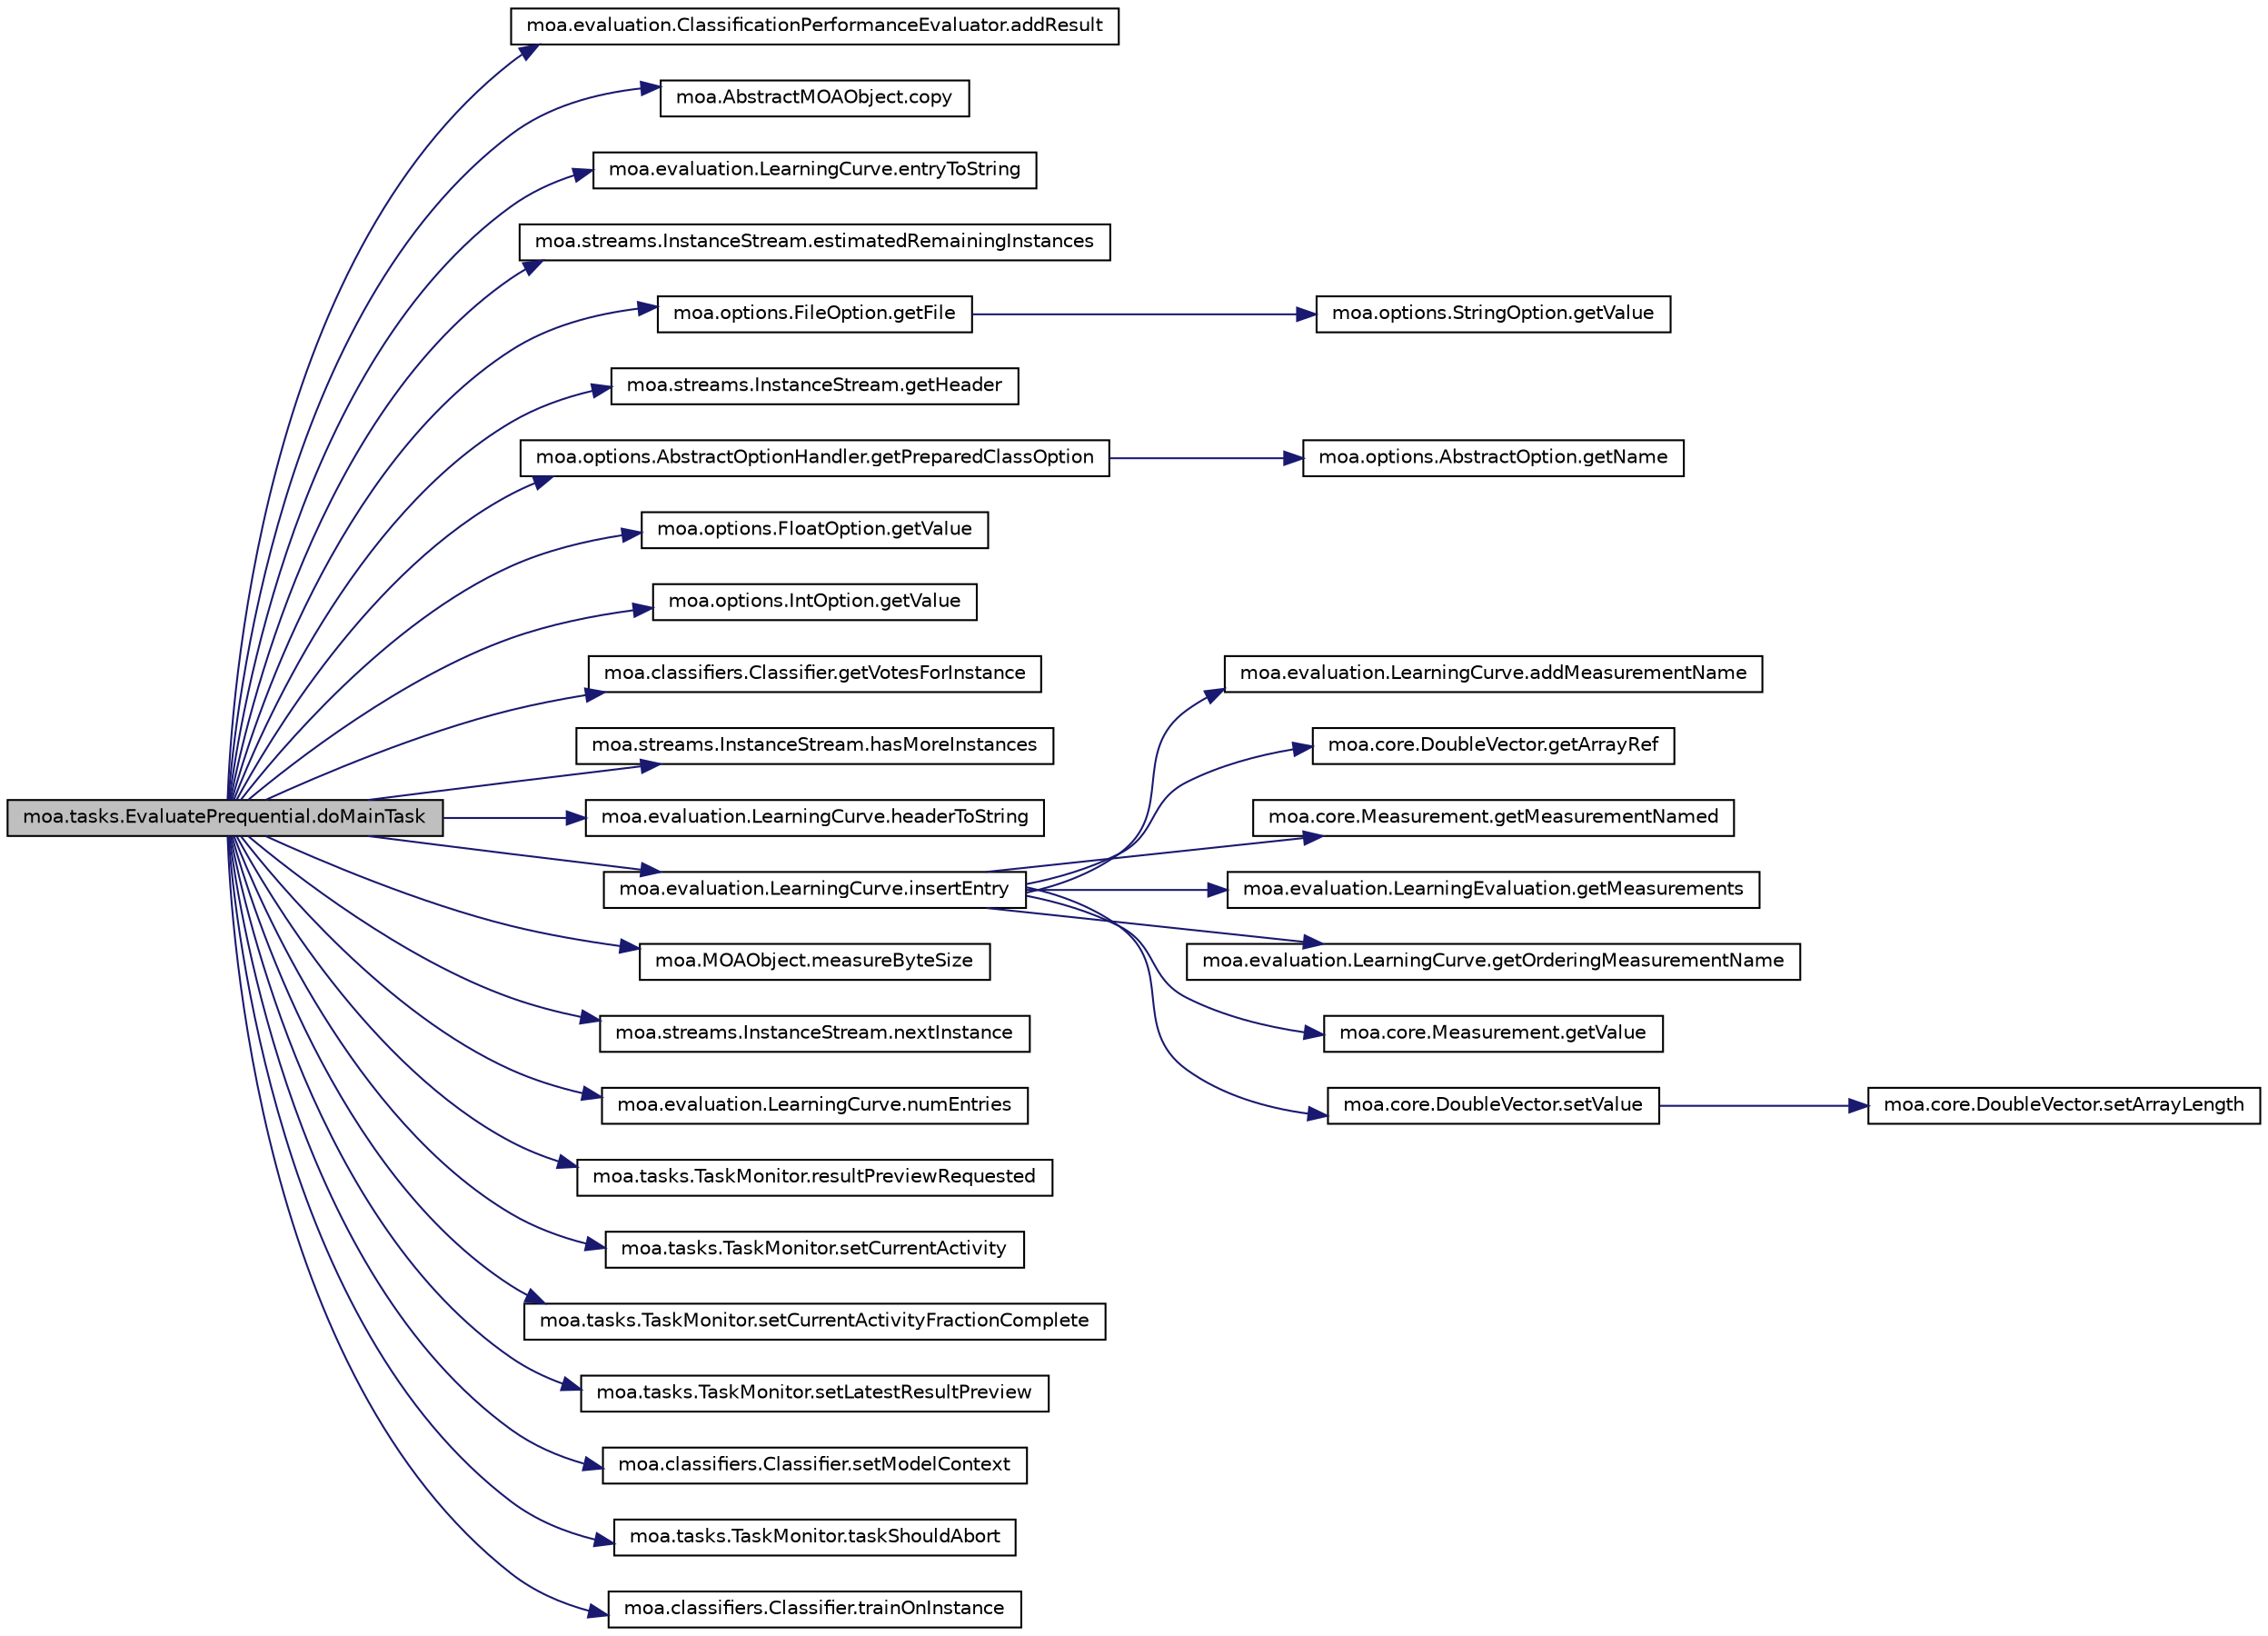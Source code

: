 digraph G
{
  edge [fontname="Helvetica",fontsize="10",labelfontname="Helvetica",labelfontsize="10"];
  node [fontname="Helvetica",fontsize="10",shape=record];
  rankdir=LR;
  Node1 [label="moa.tasks.EvaluatePrequential.doMainTask",height=0.2,width=0.4,color="black", fillcolor="grey75", style="filled" fontcolor="black"];
  Node1 -> Node2 [color="midnightblue",fontsize="10",style="solid",fontname="Helvetica"];
  Node2 [label="moa.evaluation.ClassificationPerformanceEvaluator.addResult",height=0.2,width=0.4,color="black", fillcolor="white", style="filled",URL="$interfacemoa_1_1evaluation_1_1ClassificationPerformanceEvaluator.html#a756e8b88bf5003e44e5fbf6832df840d",tooltip="Adds a learning result to this evaluator."];
  Node1 -> Node3 [color="midnightblue",fontsize="10",style="solid",fontname="Helvetica"];
  Node3 [label="moa.AbstractMOAObject.copy",height=0.2,width=0.4,color="black", fillcolor="white", style="filled",URL="$classmoa_1_1AbstractMOAObject.html#a3a6260bd8548c1aff6ea46e49c5c52a5",tooltip="This method produces a copy of this object."];
  Node1 -> Node4 [color="midnightblue",fontsize="10",style="solid",fontname="Helvetica"];
  Node4 [label="moa.evaluation.LearningCurve.entryToString",height=0.2,width=0.4,color="black", fillcolor="white", style="filled",URL="$classmoa_1_1evaluation_1_1LearningCurve.html#acff30caf492b14f6fd89561c84af0bf2"];
  Node1 -> Node5 [color="midnightblue",fontsize="10",style="solid",fontname="Helvetica"];
  Node5 [label="moa.streams.InstanceStream.estimatedRemainingInstances",height=0.2,width=0.4,color="black", fillcolor="white", style="filled",URL="$interfacemoa_1_1streams_1_1InstanceStream.html#a9467d8c75f1a43faadd2454bb4a89cfe",tooltip="Gets the estimated number of remaining instances in this stream."];
  Node1 -> Node6 [color="midnightblue",fontsize="10",style="solid",fontname="Helvetica"];
  Node6 [label="moa.options.FileOption.getFile",height=0.2,width=0.4,color="black", fillcolor="white", style="filled",URL="$classmoa_1_1options_1_1FileOption.html#a01615786786a168a9e3b8c5d0f50b1e8"];
  Node6 -> Node7 [color="midnightblue",fontsize="10",style="solid",fontname="Helvetica"];
  Node7 [label="moa.options.StringOption.getValue",height=0.2,width=0.4,color="black", fillcolor="white", style="filled",URL="$classmoa_1_1options_1_1StringOption.html#acdafb10f476c4aacf74bf51adb2b4732"];
  Node1 -> Node8 [color="midnightblue",fontsize="10",style="solid",fontname="Helvetica"];
  Node8 [label="moa.streams.InstanceStream.getHeader",height=0.2,width=0.4,color="black", fillcolor="white", style="filled",URL="$interfacemoa_1_1streams_1_1InstanceStream.html#aa03e43cb5cd8b893392b23ec77e2ca04",tooltip="Gets the header of this stream."];
  Node1 -> Node9 [color="midnightblue",fontsize="10",style="solid",fontname="Helvetica"];
  Node9 [label="moa.options.AbstractOptionHandler.getPreparedClassOption",height=0.2,width=0.4,color="black", fillcolor="white", style="filled",URL="$classmoa_1_1options_1_1AbstractOptionHandler.html#a2d5e872c7c6a32487013ba914c6d3fcc",tooltip="Gets a prepared option of this class."];
  Node9 -> Node10 [color="midnightblue",fontsize="10",style="solid",fontname="Helvetica"];
  Node10 [label="moa.options.AbstractOption.getName",height=0.2,width=0.4,color="black", fillcolor="white", style="filled",URL="$classmoa_1_1options_1_1AbstractOption.html#a26d25b88bb5244ed3c2ec142bd28353d",tooltip="Gets the name of this option."];
  Node1 -> Node11 [color="midnightblue",fontsize="10",style="solid",fontname="Helvetica"];
  Node11 [label="moa.options.FloatOption.getValue",height=0.2,width=0.4,color="black", fillcolor="white", style="filled",URL="$classmoa_1_1options_1_1FloatOption.html#a0e606a62f4ece232aa8f8cb04bb7f1cf"];
  Node1 -> Node12 [color="midnightblue",fontsize="10",style="solid",fontname="Helvetica"];
  Node12 [label="moa.options.IntOption.getValue",height=0.2,width=0.4,color="black", fillcolor="white", style="filled",URL="$classmoa_1_1options_1_1IntOption.html#affae8787274b44ab7616d46b8d6c831a"];
  Node1 -> Node13 [color="midnightblue",fontsize="10",style="solid",fontname="Helvetica"];
  Node13 [label="moa.classifiers.Classifier.getVotesForInstance",height=0.2,width=0.4,color="black", fillcolor="white", style="filled",URL="$interfacemoa_1_1classifiers_1_1Classifier.html#a0933ed1199c2b16a8eb8186dabf9a8f9",tooltip="Predicts the class memberships for a given instance."];
  Node1 -> Node14 [color="midnightblue",fontsize="10",style="solid",fontname="Helvetica"];
  Node14 [label="moa.streams.InstanceStream.hasMoreInstances",height=0.2,width=0.4,color="black", fillcolor="white", style="filled",URL="$interfacemoa_1_1streams_1_1InstanceStream.html#adcce31f5a024f6a73e150da2d1d731df",tooltip="Gets whether this stream has more instances to output."];
  Node1 -> Node15 [color="midnightblue",fontsize="10",style="solid",fontname="Helvetica"];
  Node15 [label="moa.evaluation.LearningCurve.headerToString",height=0.2,width=0.4,color="black", fillcolor="white", style="filled",URL="$classmoa_1_1evaluation_1_1LearningCurve.html#a4c2465881f093000e9d47985a6f5ff4f"];
  Node1 -> Node16 [color="midnightblue",fontsize="10",style="solid",fontname="Helvetica"];
  Node16 [label="moa.evaluation.LearningCurve.insertEntry",height=0.2,width=0.4,color="black", fillcolor="white", style="filled",URL="$classmoa_1_1evaluation_1_1LearningCurve.html#a356a1d7e879cd4cd18204bc3dca8c0c2"];
  Node16 -> Node17 [color="midnightblue",fontsize="10",style="solid",fontname="Helvetica"];
  Node17 [label="moa.evaluation.LearningCurve.addMeasurementName",height=0.2,width=0.4,color="black", fillcolor="white", style="filled",URL="$classmoa_1_1evaluation_1_1LearningCurve.html#a921b0e83024ed7273467498d09b9adb5"];
  Node16 -> Node18 [color="midnightblue",fontsize="10",style="solid",fontname="Helvetica"];
  Node18 [label="moa.core.DoubleVector.getArrayRef",height=0.2,width=0.4,color="black", fillcolor="white", style="filled",URL="$classmoa_1_1core_1_1DoubleVector.html#a0cd86df680113a943ebb8fcf60819ece"];
  Node16 -> Node19 [color="midnightblue",fontsize="10",style="solid",fontname="Helvetica"];
  Node19 [label="moa.core.Measurement.getMeasurementNamed",height=0.2,width=0.4,color="black", fillcolor="white", style="filled",URL="$classmoa_1_1core_1_1Measurement.html#a17f8534853faa467f92e84622e636c26"];
  Node16 -> Node20 [color="midnightblue",fontsize="10",style="solid",fontname="Helvetica"];
  Node20 [label="moa.evaluation.LearningEvaluation.getMeasurements",height=0.2,width=0.4,color="black", fillcolor="white", style="filled",URL="$classmoa_1_1evaluation_1_1LearningEvaluation.html#a1f940c2734c16133454e93bec0db47d3"];
  Node16 -> Node21 [color="midnightblue",fontsize="10",style="solid",fontname="Helvetica"];
  Node21 [label="moa.evaluation.LearningCurve.getOrderingMeasurementName",height=0.2,width=0.4,color="black", fillcolor="white", style="filled",URL="$classmoa_1_1evaluation_1_1LearningCurve.html#ae7bfae1d90708e1fe7afbd8b6fdf6181"];
  Node16 -> Node22 [color="midnightblue",fontsize="10",style="solid",fontname="Helvetica"];
  Node22 [label="moa.core.Measurement.getValue",height=0.2,width=0.4,color="black", fillcolor="white", style="filled",URL="$classmoa_1_1core_1_1Measurement.html#ad41c47748a7d029814c61802898d1e0e"];
  Node16 -> Node23 [color="midnightblue",fontsize="10",style="solid",fontname="Helvetica"];
  Node23 [label="moa.core.DoubleVector.setValue",height=0.2,width=0.4,color="black", fillcolor="white", style="filled",URL="$classmoa_1_1core_1_1DoubleVector.html#afdb9ecc487070e6f0943e889a46334b8"];
  Node23 -> Node24 [color="midnightblue",fontsize="10",style="solid",fontname="Helvetica"];
  Node24 [label="moa.core.DoubleVector.setArrayLength",height=0.2,width=0.4,color="black", fillcolor="white", style="filled",URL="$classmoa_1_1core_1_1DoubleVector.html#a9cfebf9a8c5e93615037459ed6bd63a7"];
  Node1 -> Node25 [color="midnightblue",fontsize="10",style="solid",fontname="Helvetica"];
  Node25 [label="moa.MOAObject.measureByteSize",height=0.2,width=0.4,color="black", fillcolor="white", style="filled",URL="$interfacemoa_1_1MOAObject.html#aedac80a3df76a6ff7407431770d114ef",tooltip="Gets the memory size of this object."];
  Node1 -> Node26 [color="midnightblue",fontsize="10",style="solid",fontname="Helvetica"];
  Node26 [label="moa.streams.InstanceStream.nextInstance",height=0.2,width=0.4,color="black", fillcolor="white", style="filled",URL="$interfacemoa_1_1streams_1_1InstanceStream.html#ae68c1c47c4dac2e591745a21e8cc120a",tooltip="Gets the next instance from this stream."];
  Node1 -> Node27 [color="midnightblue",fontsize="10",style="solid",fontname="Helvetica"];
  Node27 [label="moa.evaluation.LearningCurve.numEntries",height=0.2,width=0.4,color="black", fillcolor="white", style="filled",URL="$classmoa_1_1evaluation_1_1LearningCurve.html#a3c3e920e9fa8d5d355c31e48ed59a2fb"];
  Node1 -> Node28 [color="midnightblue",fontsize="10",style="solid",fontname="Helvetica"];
  Node28 [label="moa.tasks.TaskMonitor.resultPreviewRequested",height=0.2,width=0.4,color="black", fillcolor="white", style="filled",URL="$interfacemoa_1_1tasks_1_1TaskMonitor.html#af0081392613c25cb1a31b3e5a45674d1",tooltip="Gets whether there is a request for preview the task result."];
  Node1 -> Node29 [color="midnightblue",fontsize="10",style="solid",fontname="Helvetica"];
  Node29 [label="moa.tasks.TaskMonitor.setCurrentActivity",height=0.2,width=0.4,color="black", fillcolor="white", style="filled",URL="$interfacemoa_1_1tasks_1_1TaskMonitor.html#aa5eff409d63bfacd92fe2f062d373781",tooltip="Sets the description and the percentage done of the current activity."];
  Node1 -> Node30 [color="midnightblue",fontsize="10",style="solid",fontname="Helvetica"];
  Node30 [label="moa.tasks.TaskMonitor.setCurrentActivityFractionComplete",height=0.2,width=0.4,color="black", fillcolor="white", style="filled",URL="$interfacemoa_1_1tasks_1_1TaskMonitor.html#a250c782c4d19dc5609afc32a96ac90f8",tooltip="Sets the percentage done of the current activity."];
  Node1 -> Node31 [color="midnightblue",fontsize="10",style="solid",fontname="Helvetica"];
  Node31 [label="moa.tasks.TaskMonitor.setLatestResultPreview",height=0.2,width=0.4,color="black", fillcolor="white", style="filled",URL="$interfacemoa_1_1tasks_1_1TaskMonitor.html#a1b6f9b951f02111a3461e26c9a6c2936",tooltip="Sets the current result to preview."];
  Node1 -> Node32 [color="midnightblue",fontsize="10",style="solid",fontname="Helvetica"];
  Node32 [label="moa.classifiers.Classifier.setModelContext",height=0.2,width=0.4,color="black", fillcolor="white", style="filled",URL="$interfacemoa_1_1classifiers_1_1Classifier.html#ada37a6c356ff9f4349e9f9a189f52978",tooltip="Sets the reference to the header of the data stream."];
  Node1 -> Node33 [color="midnightblue",fontsize="10",style="solid",fontname="Helvetica"];
  Node33 [label="moa.tasks.TaskMonitor.taskShouldAbort",height=0.2,width=0.4,color="black", fillcolor="white", style="filled",URL="$interfacemoa_1_1tasks_1_1TaskMonitor.html#af2758f6ce28872acf61d6b3495cd4439",tooltip="Gets whether the task should abort."];
  Node1 -> Node34 [color="midnightblue",fontsize="10",style="solid",fontname="Helvetica"];
  Node34 [label="moa.classifiers.Classifier.trainOnInstance",height=0.2,width=0.4,color="black", fillcolor="white", style="filled",URL="$interfacemoa_1_1classifiers_1_1Classifier.html#ac28018bc307abe34a8ace54dba3ebff1",tooltip="Trains this classifier incrementally using the given instance."];
}
